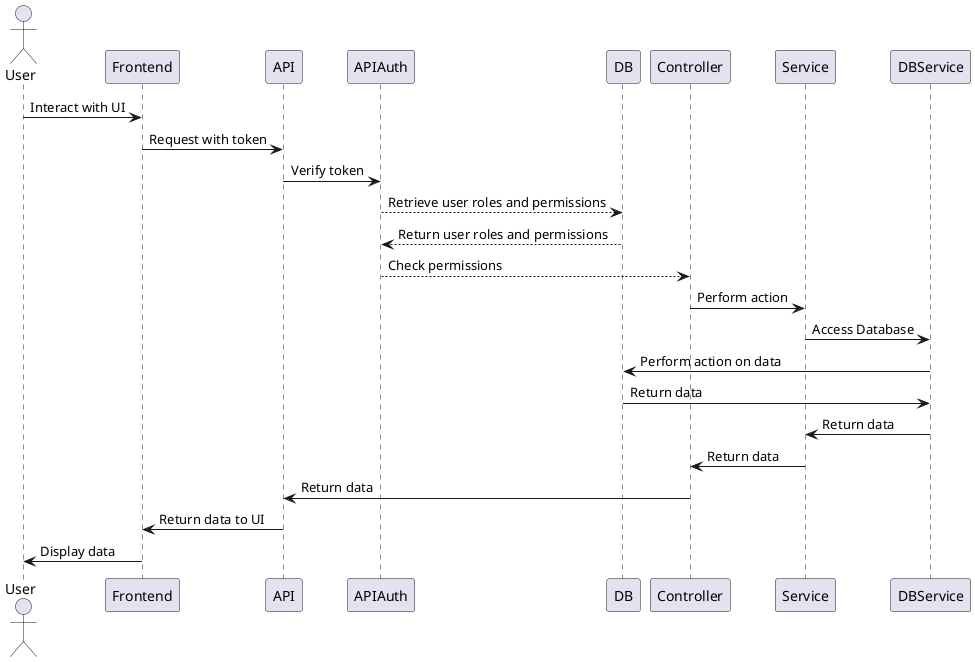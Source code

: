 @startuml
actor User
User -> Frontend : Interact with UI
Frontend -> API : Request with token
API -> APIAuth : Verify token

' Components within Authorization (APIAuth)
APIAuth --> DB : Retrieve user roles and permissions
DB --> APIAuth : Return user roles and permissions
APIAuth --> Controller : Check permissions

Controller -> Service : Perform action
Service -> DBService : Access Database
DBService -> DB : Perform action on data
DB -> DBService : Return data
DBService -> Service : Return data
Service -> Controller : Return data
Controller -> API : Return data
API -> Frontend : Return data to UI
Frontend -> User : Display data

@enduml